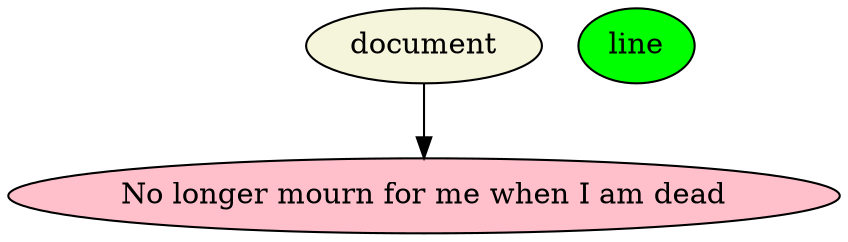 digraph G {
	{ node [rank=same]; document[style=filled, fillcolor=beige]; line[style=filled, fillcolor=green] }
	document -> { text[label="No longer mourn for me when I am dead", style=filled, fillcolor=pink]}
}
